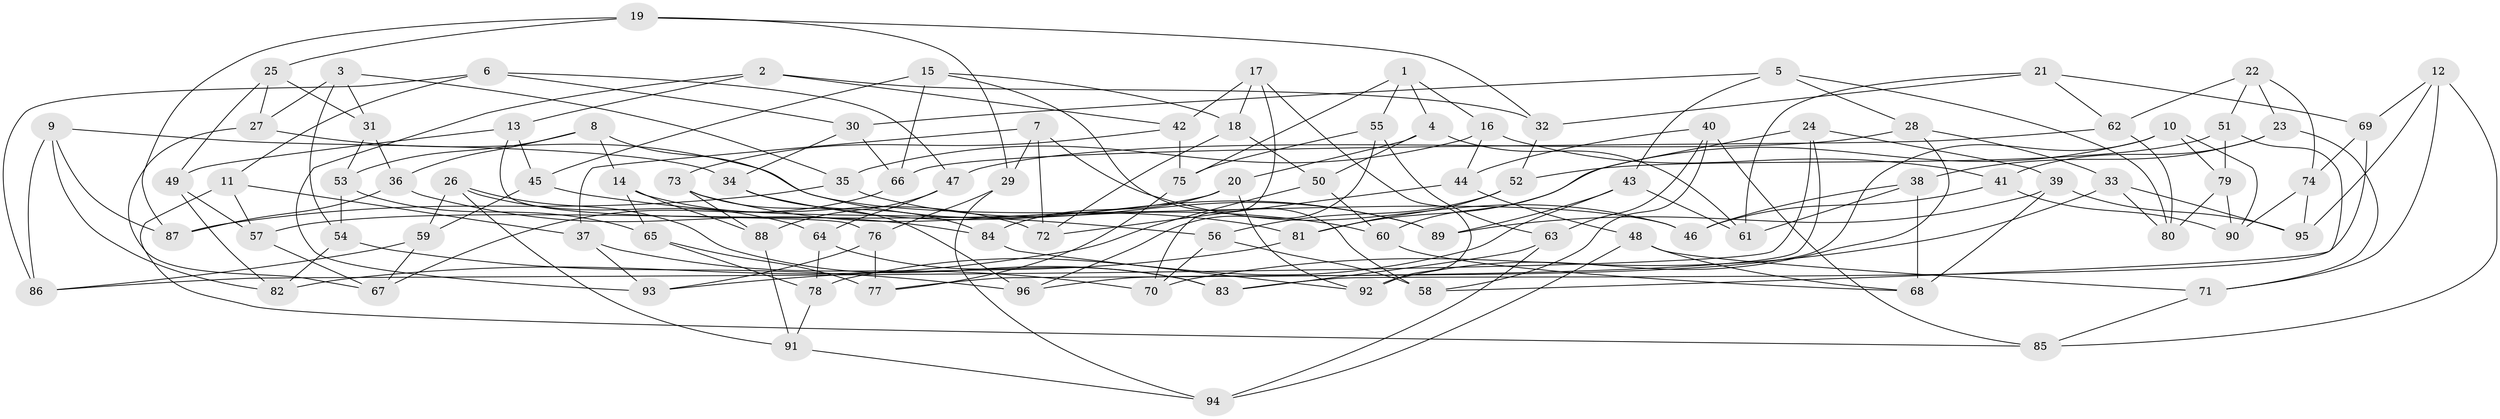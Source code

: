 // coarse degree distribution, {10: 0.10256410256410256, 8: 0.1282051282051282, 7: 0.02564102564102564, 4: 0.46153846153846156, 9: 0.05128205128205128, 6: 0.10256410256410256, 5: 0.05128205128205128, 3: 0.07692307692307693}
// Generated by graph-tools (version 1.1) at 2025/53/03/04/25 22:53:58]
// undirected, 96 vertices, 192 edges
graph export_dot {
  node [color=gray90,style=filled];
  1;
  2;
  3;
  4;
  5;
  6;
  7;
  8;
  9;
  10;
  11;
  12;
  13;
  14;
  15;
  16;
  17;
  18;
  19;
  20;
  21;
  22;
  23;
  24;
  25;
  26;
  27;
  28;
  29;
  30;
  31;
  32;
  33;
  34;
  35;
  36;
  37;
  38;
  39;
  40;
  41;
  42;
  43;
  44;
  45;
  46;
  47;
  48;
  49;
  50;
  51;
  52;
  53;
  54;
  55;
  56;
  57;
  58;
  59;
  60;
  61;
  62;
  63;
  64;
  65;
  66;
  67;
  68;
  69;
  70;
  71;
  72;
  73;
  74;
  75;
  76;
  77;
  78;
  79;
  80;
  81;
  82;
  83;
  84;
  85;
  86;
  87;
  88;
  89;
  90;
  91;
  92;
  93;
  94;
  95;
  96;
  1 -- 4;
  1 -- 16;
  1 -- 75;
  1 -- 55;
  2 -- 32;
  2 -- 93;
  2 -- 13;
  2 -- 42;
  3 -- 27;
  3 -- 31;
  3 -- 54;
  3 -- 35;
  4 -- 61;
  4 -- 20;
  4 -- 50;
  5 -- 30;
  5 -- 28;
  5 -- 80;
  5 -- 43;
  6 -- 86;
  6 -- 11;
  6 -- 30;
  6 -- 47;
  7 -- 37;
  7 -- 29;
  7 -- 72;
  7 -- 46;
  8 -- 14;
  8 -- 53;
  8 -- 89;
  8 -- 36;
  9 -- 86;
  9 -- 87;
  9 -- 82;
  9 -- 34;
  10 -- 96;
  10 -- 90;
  10 -- 81;
  10 -- 79;
  11 -- 57;
  11 -- 85;
  11 -- 37;
  12 -- 85;
  12 -- 95;
  12 -- 69;
  12 -- 71;
  13 -- 76;
  13 -- 49;
  13 -- 45;
  14 -- 88;
  14 -- 72;
  14 -- 65;
  15 -- 66;
  15 -- 58;
  15 -- 45;
  15 -- 18;
  16 -- 35;
  16 -- 44;
  16 -- 41;
  17 -- 92;
  17 -- 18;
  17 -- 70;
  17 -- 42;
  18 -- 50;
  18 -- 72;
  19 -- 25;
  19 -- 32;
  19 -- 29;
  19 -- 87;
  20 -- 92;
  20 -- 57;
  20 -- 84;
  21 -- 61;
  21 -- 32;
  21 -- 69;
  21 -- 62;
  22 -- 74;
  22 -- 23;
  22 -- 51;
  22 -- 62;
  23 -- 71;
  23 -- 41;
  23 -- 38;
  24 -- 39;
  24 -- 60;
  24 -- 77;
  24 -- 86;
  25 -- 31;
  25 -- 49;
  25 -- 27;
  26 -- 59;
  26 -- 91;
  26 -- 64;
  26 -- 83;
  27 -- 46;
  27 -- 67;
  28 -- 33;
  28 -- 92;
  28 -- 47;
  29 -- 76;
  29 -- 94;
  30 -- 34;
  30 -- 66;
  31 -- 53;
  31 -- 36;
  32 -- 52;
  33 -- 70;
  33 -- 95;
  33 -- 80;
  34 -- 84;
  34 -- 60;
  35 -- 89;
  35 -- 87;
  36 -- 84;
  36 -- 87;
  37 -- 93;
  37 -- 70;
  38 -- 68;
  38 -- 61;
  38 -- 46;
  39 -- 95;
  39 -- 89;
  39 -- 68;
  40 -- 85;
  40 -- 44;
  40 -- 63;
  40 -- 58;
  41 -- 90;
  41 -- 46;
  42 -- 75;
  42 -- 73;
  43 -- 61;
  43 -- 78;
  43 -- 89;
  44 -- 48;
  44 -- 72;
  45 -- 56;
  45 -- 59;
  47 -- 64;
  47 -- 88;
  48 -- 71;
  48 -- 94;
  48 -- 68;
  49 -- 82;
  49 -- 57;
  50 -- 60;
  50 -- 82;
  51 -- 52;
  51 -- 79;
  51 -- 58;
  52 -- 81;
  52 -- 56;
  53 -- 65;
  53 -- 54;
  54 -- 96;
  54 -- 82;
  55 -- 63;
  55 -- 96;
  55 -- 75;
  56 -- 58;
  56 -- 70;
  57 -- 67;
  59 -- 86;
  59 -- 67;
  60 -- 68;
  62 -- 80;
  62 -- 66;
  63 -- 94;
  63 -- 83;
  64 -- 78;
  64 -- 83;
  65 -- 78;
  65 -- 77;
  66 -- 67;
  69 -- 83;
  69 -- 74;
  71 -- 85;
  73 -- 96;
  73 -- 81;
  73 -- 88;
  74 -- 90;
  74 -- 95;
  75 -- 77;
  76 -- 93;
  76 -- 77;
  78 -- 91;
  79 -- 80;
  79 -- 90;
  81 -- 93;
  84 -- 92;
  88 -- 91;
  91 -- 94;
}
